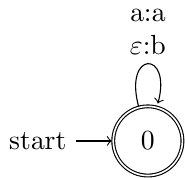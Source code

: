 \documentclass[tikz]{standalone}
\usetikzlibrary{arrows, automata, calc, positioning}
\providecommand{\emptystring}{\ensuremath{\varepsilon}}
\begin{document}
\begin{tikzpicture}
    \node[state, initial, accepting] (0) at (0,0) {0};

    \path[->]
        (0) edge [loop above] node [above,align=center] {a:a\\$\emptystring$:b} (0);
\end{tikzpicture}
\end{document}
